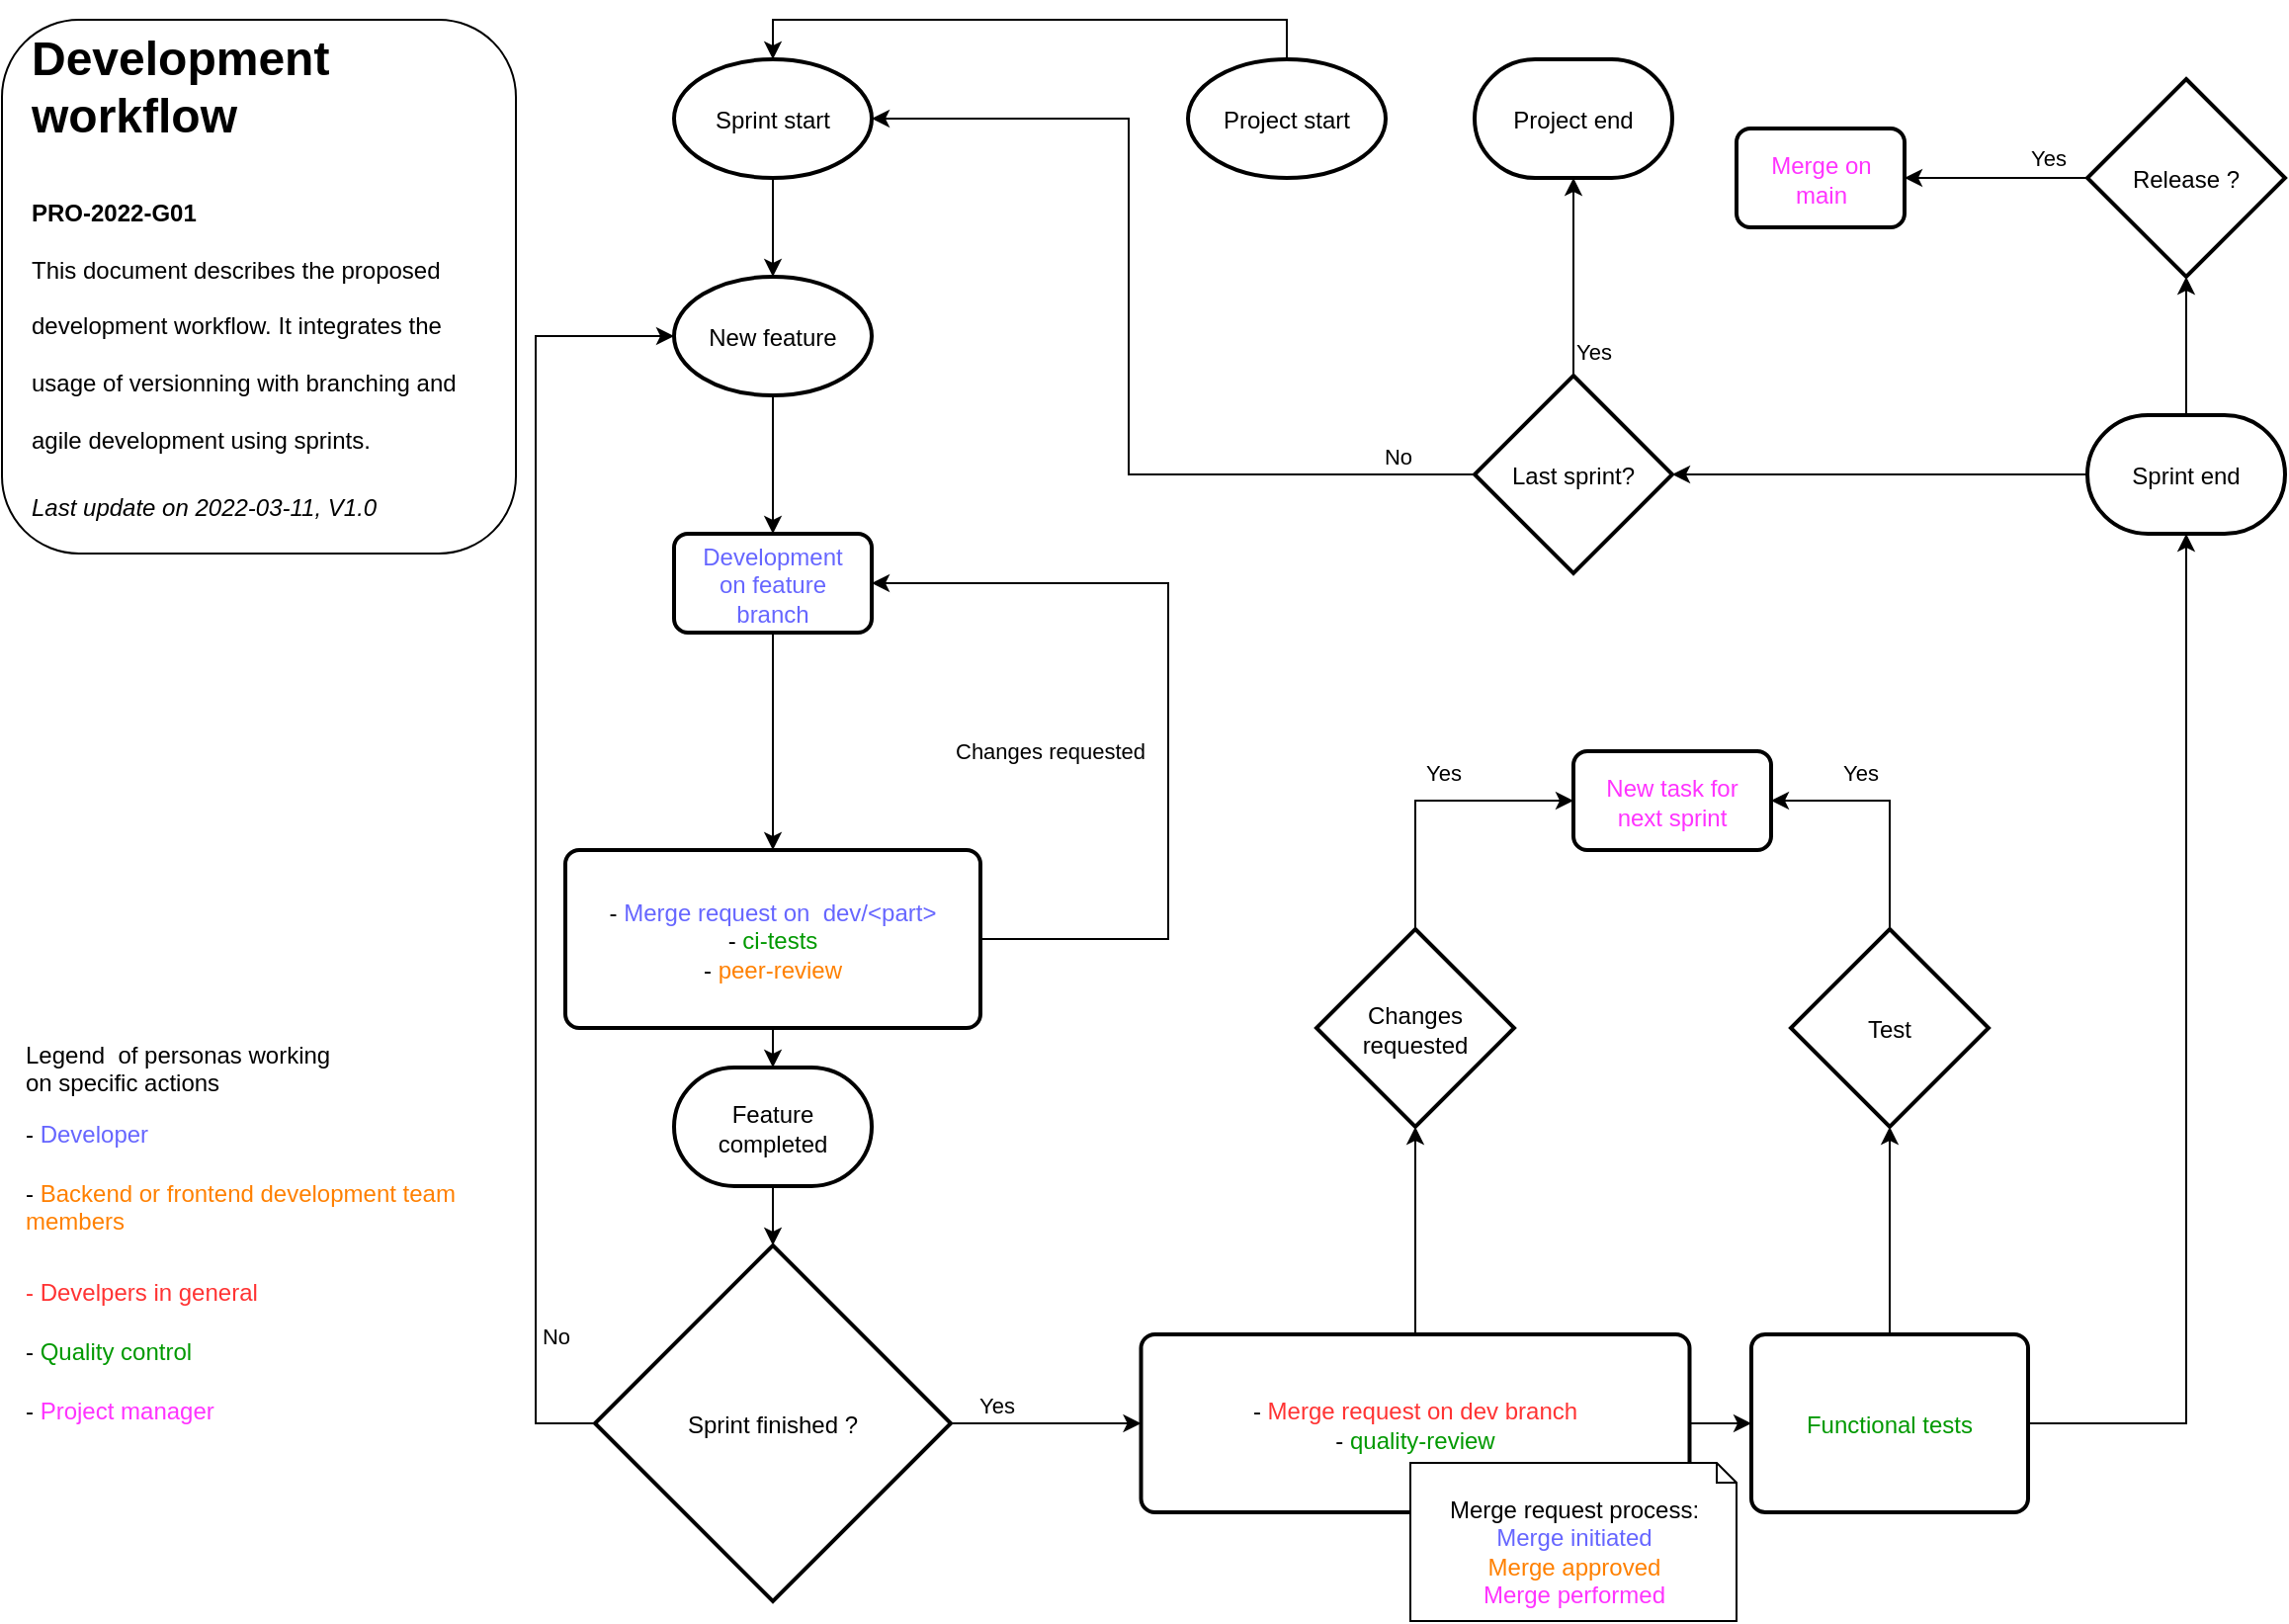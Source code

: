 <mxfile version="16.5.1" type="device"><diagram id="jKJKzCLyJbS25vbbd36n" name="Page-1"><mxGraphModel dx="1333" dy="816" grid="1" gridSize="10" guides="1" tooltips="1" connect="1" arrows="1" fold="1" page="1" pageScale="1" pageWidth="1169" pageHeight="827" math="0" shadow="0"><root><mxCell id="0"/><mxCell id="1" parent="0"/><mxCell id="4dyAXsL9m6srhnJTJZ7K-8" style="edgeStyle=orthogonalEdgeStyle;rounded=0;orthogonalLoop=1;jettySize=auto;html=1;exitX=1;exitY=0.5;exitDx=0;exitDy=0;entryX=1;entryY=0.5;entryDx=0;entryDy=0;spacingLeft=10;spacingBottom=-1;spacingRight=10;" edge="1" parent="1" source="4dyAXsL9m6srhnJTJZ7K-22" target="4dyAXsL9m6srhnJTJZ7K-16"><mxGeometry relative="1" as="geometry"><mxPoint x="490" y="480" as="sourcePoint"/><mxPoint x="450" y="280" as="targetPoint"/><Array as="points"><mxPoint x="600" y="475"/><mxPoint x="600" y="295"/></Array></mxGeometry></mxCell><mxCell id="4dyAXsL9m6srhnJTJZ7K-9" value="Changes requested" style="edgeLabel;html=1;align=center;verticalAlign=middle;resizable=0;points=[];spacingLeft=10;spacingBottom=-1;spacingRight=10;" vertex="1" connectable="0" parent="4dyAXsL9m6srhnJTJZ7K-8"><mxGeometry x="0.065" y="-1" relative="1" as="geometry"><mxPoint x="-61" y="36" as="offset"/></mxGeometry></mxCell><mxCell id="4dyAXsL9m6srhnJTJZ7K-13" style="edgeStyle=orthogonalEdgeStyle;rounded=0;orthogonalLoop=1;jettySize=auto;html=1;exitX=0;exitY=0.5;exitDx=0;exitDy=0;exitPerimeter=0;entryX=0;entryY=0.5;entryDx=0;entryDy=0;entryPerimeter=0;spacingLeft=10;spacingBottom=-1;spacingRight=10;" edge="1" parent="1" source="4dyAXsL9m6srhnJTJZ7K-12" target="4dyAXsL9m6srhnJTJZ7K-17"><mxGeometry relative="1" as="geometry"><mxPoint x="310" y="160" as="targetPoint"/><Array as="points"><mxPoint x="280" y="720"/><mxPoint x="280" y="170"/></Array></mxGeometry></mxCell><mxCell id="4dyAXsL9m6srhnJTJZ7K-24" value="No" style="edgeLabel;html=1;align=center;verticalAlign=middle;resizable=0;points=[];spacingLeft=10;spacingBottom=-1;spacingRight=10;" vertex="1" connectable="0" parent="4dyAXsL9m6srhnJTJZ7K-13"><mxGeometry x="0.094" relative="1" as="geometry"><mxPoint x="10" y="281" as="offset"/></mxGeometry></mxCell><mxCell id="4dyAXsL9m6srhnJTJZ7K-26" style="edgeStyle=orthogonalEdgeStyle;rounded=0;orthogonalLoop=1;jettySize=auto;html=1;exitX=1;exitY=0.5;exitDx=0;exitDy=0;exitPerimeter=0;entryX=0;entryY=0.5;entryDx=0;entryDy=0;spacingLeft=10;spacingBottom=-1;spacingRight=10;" edge="1" parent="1" source="4dyAXsL9m6srhnJTJZ7K-12" target="4dyAXsL9m6srhnJTJZ7K-25"><mxGeometry relative="1" as="geometry"/></mxCell><mxCell id="4dyAXsL9m6srhnJTJZ7K-27" value="Yes" style="edgeLabel;html=1;align=center;verticalAlign=middle;resizable=0;points=[];spacingLeft=10;spacingBottom=-1;spacingRight=10;" vertex="1" connectable="0" parent="4dyAXsL9m6srhnJTJZ7K-26"><mxGeometry x="-0.224" y="-1" relative="1" as="geometry"><mxPoint x="-15" y="-11" as="offset"/></mxGeometry></mxCell><mxCell id="4dyAXsL9m6srhnJTJZ7K-12" value="Sprint finished ?" style="strokeWidth=2;html=1;shape=mxgraph.flowchart.decision;whiteSpace=wrap;spacingLeft=10;spacingBottom=-1;spacingRight=10;" vertex="1" parent="1"><mxGeometry x="310" y="630" width="180" height="180" as="geometry"/></mxCell><mxCell id="4dyAXsL9m6srhnJTJZ7K-19" style="edgeStyle=orthogonalEdgeStyle;rounded=0;orthogonalLoop=1;jettySize=auto;html=1;exitX=0.5;exitY=1;exitDx=0;exitDy=0;exitPerimeter=0;entryX=0.5;entryY=0;entryDx=0;entryDy=0;entryPerimeter=0;spacingLeft=10;spacingBottom=-1;spacingRight=10;" edge="1" parent="1" source="4dyAXsL9m6srhnJTJZ7K-14" target="4dyAXsL9m6srhnJTJZ7K-17"><mxGeometry relative="1" as="geometry"/></mxCell><mxCell id="4dyAXsL9m6srhnJTJZ7K-14" value="Sprint start" style="strokeWidth=2;html=1;shape=mxgraph.flowchart.start_1;whiteSpace=wrap;spacingLeft=10;spacingBottom=-1;spacingRight=10;" vertex="1" parent="1"><mxGeometry x="350" y="30" width="100" height="60" as="geometry"/></mxCell><mxCell id="4dyAXsL9m6srhnJTJZ7K-51" style="edgeStyle=orthogonalEdgeStyle;rounded=0;orthogonalLoop=1;jettySize=auto;html=1;exitX=0.5;exitY=1;exitDx=0;exitDy=0;entryX=0.5;entryY=0;entryDx=0;entryDy=0;spacingLeft=10;spacingBottom=-1;spacingRight=10;" edge="1" parent="1" source="4dyAXsL9m6srhnJTJZ7K-16" target="4dyAXsL9m6srhnJTJZ7K-22"><mxGeometry relative="1" as="geometry"/></mxCell><mxCell id="4dyAXsL9m6srhnJTJZ7K-16" value="&lt;font color=&quot;#6666ff&quot;&gt;Development on feature branch&lt;/font&gt;" style="rounded=1;whiteSpace=wrap;html=1;absoluteArcSize=1;arcSize=14;strokeWidth=2;spacingLeft=10;spacingBottom=-1;spacingRight=10;" vertex="1" parent="1"><mxGeometry x="350" y="270" width="100" height="50" as="geometry"/></mxCell><mxCell id="4dyAXsL9m6srhnJTJZ7K-20" style="edgeStyle=orthogonalEdgeStyle;rounded=0;orthogonalLoop=1;jettySize=auto;html=1;exitX=0.5;exitY=1;exitDx=0;exitDy=0;exitPerimeter=0;entryX=0.5;entryY=0;entryDx=0;entryDy=0;spacingLeft=10;spacingBottom=-1;spacingRight=10;" edge="1" parent="1" source="4dyAXsL9m6srhnJTJZ7K-17" target="4dyAXsL9m6srhnJTJZ7K-16"><mxGeometry relative="1" as="geometry"><mxPoint x="400" y="250" as="targetPoint"/></mxGeometry></mxCell><mxCell id="4dyAXsL9m6srhnJTJZ7K-17" value="New feature" style="strokeWidth=2;html=1;shape=mxgraph.flowchart.start_1;whiteSpace=wrap;spacingLeft=10;spacingBottom=-1;spacingRight=10;" vertex="1" parent="1"><mxGeometry x="350" y="140" width="100" height="60" as="geometry"/></mxCell><mxCell id="4dyAXsL9m6srhnJTJZ7K-53" style="edgeStyle=orthogonalEdgeStyle;rounded=0;orthogonalLoop=1;jettySize=auto;html=1;exitX=0.5;exitY=1;exitDx=0;exitDy=0;entryX=0.5;entryY=0;entryDx=0;entryDy=0;entryPerimeter=0;spacingLeft=10;spacingBottom=-1;spacingRight=10;" edge="1" parent="1" source="4dyAXsL9m6srhnJTJZ7K-22" target="4dyAXsL9m6srhnJTJZ7K-52"><mxGeometry relative="1" as="geometry"/></mxCell><mxCell id="4dyAXsL9m6srhnJTJZ7K-22" value="- &lt;font color=&quot;#6666ff&quot;&gt;Merge request on&amp;nbsp; dev/&amp;lt;part&amp;gt;&lt;/font&gt;&lt;br&gt;- &lt;font color=&quot;#009900&quot;&gt;ci-tests&lt;/font&gt;&lt;br&gt;- &lt;font color=&quot;#ff8000&quot;&gt;peer-review&lt;/font&gt;" style="rounded=1;whiteSpace=wrap;html=1;absoluteArcSize=1;arcSize=14;strokeWidth=2;spacingLeft=10;spacingBottom=-1;spacingRight=10;" vertex="1" parent="1"><mxGeometry x="295" y="430" width="210" height="90" as="geometry"/></mxCell><mxCell id="4dyAXsL9m6srhnJTJZ7K-34" style="edgeStyle=orthogonalEdgeStyle;rounded=0;orthogonalLoop=1;jettySize=auto;html=1;exitX=0.5;exitY=0;exitDx=0;exitDy=0;entryX=0.5;entryY=1;entryDx=0;entryDy=0;entryPerimeter=0;spacingLeft=10;spacingBottom=-1;spacingRight=10;" edge="1" parent="1" source="4dyAXsL9m6srhnJTJZ7K-25" target="4dyAXsL9m6srhnJTJZ7K-33"><mxGeometry relative="1" as="geometry"/></mxCell><mxCell id="4dyAXsL9m6srhnJTJZ7K-35" style="edgeStyle=orthogonalEdgeStyle;rounded=0;orthogonalLoop=1;jettySize=auto;html=1;exitX=1;exitY=0.5;exitDx=0;exitDy=0;entryX=0;entryY=0.5;entryDx=0;entryDy=0;spacingLeft=10;spacingBottom=-1;spacingRight=10;" edge="1" parent="1" source="4dyAXsL9m6srhnJTJZ7K-25" target="4dyAXsL9m6srhnJTJZ7K-31"><mxGeometry relative="1" as="geometry"/></mxCell><mxCell id="4dyAXsL9m6srhnJTJZ7K-25" value="- &lt;font color=&quot;#ff3333&quot;&gt;Merge request on&amp;nbsp;dev branch&lt;/font&gt;&lt;br&gt;- &lt;font color=&quot;#009900&quot;&gt;quality-review&lt;/font&gt;" style="rounded=1;whiteSpace=wrap;html=1;absoluteArcSize=1;arcSize=14;strokeWidth=2;spacingLeft=10;spacingBottom=-1;spacingRight=10;" vertex="1" parent="1"><mxGeometry x="586.25" y="675" width="277.5" height="90" as="geometry"/></mxCell><mxCell id="4dyAXsL9m6srhnJTJZ7K-29" style="edgeStyle=orthogonalEdgeStyle;rounded=0;orthogonalLoop=1;jettySize=auto;html=1;exitX=0.5;exitY=0;exitDx=0;exitDy=0;exitPerimeter=0;entryX=0.5;entryY=0;entryDx=0;entryDy=0;entryPerimeter=0;spacingLeft=10;spacingBottom=-1;spacingRight=10;" edge="1" parent="1" source="4dyAXsL9m6srhnJTJZ7K-28" target="4dyAXsL9m6srhnJTJZ7K-14"><mxGeometry relative="1" as="geometry"/></mxCell><mxCell id="4dyAXsL9m6srhnJTJZ7K-28" value="Project start" style="strokeWidth=2;html=1;shape=mxgraph.flowchart.start_1;whiteSpace=wrap;spacingLeft=10;spacingBottom=-1;spacingRight=10;" vertex="1" parent="1"><mxGeometry x="610" y="30" width="100" height="60" as="geometry"/></mxCell><mxCell id="4dyAXsL9m6srhnJTJZ7K-30" value="Project end" style="strokeWidth=2;html=1;shape=mxgraph.flowchart.terminator;whiteSpace=wrap;spacingLeft=10;spacingBottom=-1;spacingRight=10;" vertex="1" parent="1"><mxGeometry x="755" y="30" width="100" height="60" as="geometry"/></mxCell><mxCell id="4dyAXsL9m6srhnJTJZ7K-36" style="edgeStyle=orthogonalEdgeStyle;rounded=0;orthogonalLoop=1;jettySize=auto;html=1;exitX=0.5;exitY=0;exitDx=0;exitDy=0;spacingLeft=10;spacingBottom=-1;spacingRight=10;" edge="1" parent="1" source="4dyAXsL9m6srhnJTJZ7K-31" target="4dyAXsL9m6srhnJTJZ7K-32"><mxGeometry relative="1" as="geometry"/></mxCell><mxCell id="4dyAXsL9m6srhnJTJZ7K-73" style="edgeStyle=orthogonalEdgeStyle;rounded=0;orthogonalLoop=1;jettySize=auto;html=1;exitX=1;exitY=0.5;exitDx=0;exitDy=0;fontColor=#FF33FF;entryX=0.5;entryY=1;entryDx=0;entryDy=0;entryPerimeter=0;" edge="1" parent="1" source="4dyAXsL9m6srhnJTJZ7K-31" target="4dyAXsL9m6srhnJTJZ7K-42"><mxGeometry relative="1" as="geometry"><mxPoint x="1120" y="400" as="targetPoint"/></mxGeometry></mxCell><mxCell id="4dyAXsL9m6srhnJTJZ7K-31" value="&lt;font color=&quot;#009900&quot;&gt;Functional tests&lt;/font&gt;" style="rounded=1;whiteSpace=wrap;html=1;absoluteArcSize=1;arcSize=14;strokeWidth=2;spacingLeft=10;spacingBottom=-1;spacingRight=10;" vertex="1" parent="1"><mxGeometry x="895" y="675" width="140" height="90" as="geometry"/></mxCell><mxCell id="4dyAXsL9m6srhnJTJZ7K-39" style="edgeStyle=orthogonalEdgeStyle;rounded=0;orthogonalLoop=1;jettySize=auto;html=1;exitX=0.5;exitY=0;exitDx=0;exitDy=0;exitPerimeter=0;entryX=1;entryY=0.5;entryDx=0;entryDy=0;spacingLeft=10;spacingBottom=-1;spacingRight=10;" edge="1" parent="1" source="4dyAXsL9m6srhnJTJZ7K-32" target="4dyAXsL9m6srhnJTJZ7K-37"><mxGeometry relative="1" as="geometry"/></mxCell><mxCell id="4dyAXsL9m6srhnJTJZ7K-32" value="Test" style="strokeWidth=2;html=1;shape=mxgraph.flowchart.decision;whiteSpace=wrap;spacingLeft=10;spacingBottom=-1;spacingRight=10;" vertex="1" parent="1"><mxGeometry x="915" y="470" width="100" height="100" as="geometry"/></mxCell><mxCell id="4dyAXsL9m6srhnJTJZ7K-38" style="edgeStyle=orthogonalEdgeStyle;rounded=0;orthogonalLoop=1;jettySize=auto;html=1;exitX=0.5;exitY=0;exitDx=0;exitDy=0;exitPerimeter=0;entryX=0;entryY=0.5;entryDx=0;entryDy=0;spacingLeft=10;spacingBottom=-1;spacingRight=10;" edge="1" parent="1" source="4dyAXsL9m6srhnJTJZ7K-33" target="4dyAXsL9m6srhnJTJZ7K-37"><mxGeometry relative="1" as="geometry"/></mxCell><mxCell id="4dyAXsL9m6srhnJTJZ7K-40" value="Yes" style="edgeLabel;html=1;align=center;verticalAlign=middle;resizable=0;points=[];spacingLeft=10;spacingBottom=-1;spacingRight=10;" vertex="1" connectable="0" parent="4dyAXsL9m6srhnJTJZ7K-38"><mxGeometry x="0.089" y="-1" relative="1" as="geometry"><mxPoint y="-16" as="offset"/></mxGeometry></mxCell><mxCell id="4dyAXsL9m6srhnJTJZ7K-33" value="Changes requested" style="strokeWidth=2;html=1;shape=mxgraph.flowchart.decision;whiteSpace=wrap;spacingLeft=10;spacingBottom=-1;spacingRight=10;" vertex="1" parent="1"><mxGeometry x="675" y="470" width="100" height="100" as="geometry"/></mxCell><mxCell id="4dyAXsL9m6srhnJTJZ7K-37" value="&lt;font color=&quot;#ff33ff&quot;&gt;New task for next sprint&lt;/font&gt;" style="rounded=1;whiteSpace=wrap;html=1;absoluteArcSize=1;arcSize=14;strokeWidth=2;spacingLeft=10;spacingBottom=-1;spacingRight=10;" vertex="1" parent="1"><mxGeometry x="805" y="380" width="100" height="50" as="geometry"/></mxCell><mxCell id="4dyAXsL9m6srhnJTJZ7K-41" value="Yes" style="edgeLabel;html=1;align=center;verticalAlign=middle;resizable=0;points=[];spacingLeft=10;spacingBottom=-1;spacingRight=10;" vertex="1" connectable="0" parent="1"><mxGeometry x="775" y="414" as="geometry"><mxPoint x="175" y="-24" as="offset"/></mxGeometry></mxCell><mxCell id="4dyAXsL9m6srhnJTJZ7K-47" style="edgeStyle=orthogonalEdgeStyle;rounded=0;orthogonalLoop=1;jettySize=auto;html=1;exitX=0;exitY=0.5;exitDx=0;exitDy=0;exitPerimeter=0;entryX=1;entryY=0.5;entryDx=0;entryDy=0;entryPerimeter=0;spacingLeft=10;spacingBottom=-1;spacingRight=10;" edge="1" parent="1" source="4dyAXsL9m6srhnJTJZ7K-42" target="4dyAXsL9m6srhnJTJZ7K-44"><mxGeometry relative="1" as="geometry"/></mxCell><mxCell id="4dyAXsL9m6srhnJTJZ7K-76" style="edgeStyle=orthogonalEdgeStyle;rounded=0;orthogonalLoop=1;jettySize=auto;html=1;exitX=0.5;exitY=0;exitDx=0;exitDy=0;exitPerimeter=0;entryX=0.5;entryY=1;entryDx=0;entryDy=0;entryPerimeter=0;fontColor=#FF33FF;" edge="1" parent="1" source="4dyAXsL9m6srhnJTJZ7K-42" target="4dyAXsL9m6srhnJTJZ7K-75"><mxGeometry relative="1" as="geometry"/></mxCell><mxCell id="4dyAXsL9m6srhnJTJZ7K-42" value="Sprint end" style="strokeWidth=2;html=1;shape=mxgraph.flowchart.terminator;whiteSpace=wrap;spacingLeft=10;spacingBottom=-1;spacingRight=10;" vertex="1" parent="1"><mxGeometry x="1065" y="210" width="100" height="60" as="geometry"/></mxCell><mxCell id="4dyAXsL9m6srhnJTJZ7K-45" style="edgeStyle=orthogonalEdgeStyle;rounded=0;orthogonalLoop=1;jettySize=auto;html=1;exitX=0.5;exitY=0;exitDx=0;exitDy=0;exitPerimeter=0;entryX=0.5;entryY=1;entryDx=0;entryDy=0;entryPerimeter=0;spacingLeft=10;spacingBottom=-1;spacingRight=10;" edge="1" parent="1" source="4dyAXsL9m6srhnJTJZ7K-44" target="4dyAXsL9m6srhnJTJZ7K-30"><mxGeometry relative="1" as="geometry"/></mxCell><mxCell id="4dyAXsL9m6srhnJTJZ7K-46" value="Yes" style="edgeLabel;html=1;align=center;verticalAlign=middle;resizable=0;points=[];spacingLeft=10;spacingBottom=-1;spacingRight=10;" vertex="1" connectable="0" parent="4dyAXsL9m6srhnJTJZ7K-45"><mxGeometry x="-0.752" relative="1" as="geometry"><mxPoint x="10" as="offset"/></mxGeometry></mxCell><mxCell id="4dyAXsL9m6srhnJTJZ7K-48" style="edgeStyle=orthogonalEdgeStyle;rounded=0;orthogonalLoop=1;jettySize=auto;html=1;exitX=0;exitY=0.5;exitDx=0;exitDy=0;exitPerimeter=0;entryX=1;entryY=0.5;entryDx=0;entryDy=0;entryPerimeter=0;spacingLeft=10;spacingBottom=-1;spacingRight=10;" edge="1" parent="1" source="4dyAXsL9m6srhnJTJZ7K-44" target="4dyAXsL9m6srhnJTJZ7K-14"><mxGeometry relative="1" as="geometry"><Array as="points"><mxPoint x="580" y="240"/><mxPoint x="580" y="60"/></Array></mxGeometry></mxCell><mxCell id="4dyAXsL9m6srhnJTJZ7K-49" value="No" style="edgeLabel;html=1;align=center;verticalAlign=middle;resizable=0;points=[];spacingLeft=10;spacingBottom=-1;spacingRight=10;" vertex="1" connectable="0" parent="4dyAXsL9m6srhnJTJZ7K-48"><mxGeometry x="-0.859" y="1" relative="1" as="geometry"><mxPoint x="-5" y="-11" as="offset"/></mxGeometry></mxCell><mxCell id="4dyAXsL9m6srhnJTJZ7K-44" value="Last sprint?" style="strokeWidth=2;html=1;shape=mxgraph.flowchart.decision;whiteSpace=wrap;spacingLeft=10;spacingBottom=-1;spacingRight=10;" vertex="1" parent="1"><mxGeometry x="755" y="190" width="100" height="100" as="geometry"/></mxCell><mxCell id="4dyAXsL9m6srhnJTJZ7K-54" style="edgeStyle=orthogonalEdgeStyle;rounded=0;orthogonalLoop=1;jettySize=auto;html=1;exitX=0.5;exitY=1;exitDx=0;exitDy=0;exitPerimeter=0;entryX=0.5;entryY=0;entryDx=0;entryDy=0;entryPerimeter=0;spacingLeft=10;spacingBottom=-1;spacingRight=10;" edge="1" parent="1" source="4dyAXsL9m6srhnJTJZ7K-52" target="4dyAXsL9m6srhnJTJZ7K-12"><mxGeometry relative="1" as="geometry"/></mxCell><mxCell id="4dyAXsL9m6srhnJTJZ7K-52" value="Feature completed" style="strokeWidth=2;html=1;shape=mxgraph.flowchart.terminator;whiteSpace=wrap;spacingLeft=10;spacingBottom=-1;spacingRight=10;" vertex="1" parent="1"><mxGeometry x="350" y="540" width="100" height="60" as="geometry"/></mxCell><mxCell id="4dyAXsL9m6srhnJTJZ7K-55" value="&lt;h1&gt;&lt;span&gt;Development workflow&lt;/span&gt;&lt;/h1&gt;&lt;h1&gt;&lt;span style=&quot;font-size: 12px&quot;&gt;PRO-2022-G01&lt;br&gt;&lt;span style=&quot;font-weight: normal&quot;&gt;This document describes the proposed development workflow. It integrates the usage of versionning with branching and agile development using sprints.&lt;/span&gt;&lt;/span&gt;&lt;/h1&gt;&lt;div&gt;&lt;span style=&quot;font-size: 12px ; font-weight: normal&quot;&gt;&lt;i&gt;Last update on 2022-03-11, V1.0&lt;/i&gt;&lt;/span&gt;&lt;/div&gt;" style="text;html=1;strokeColor=default;fillColor=none;spacing=5;spacingTop=-20;whiteSpace=wrap;overflow=hidden;rounded=1;spacingLeft=10;spacingBottom=-1;spacingRight=10;" vertex="1" parent="1"><mxGeometry x="10" y="10" width="260" height="270" as="geometry"/></mxCell><mxCell id="4dyAXsL9m6srhnJTJZ7K-56" value="Legend&amp;nbsp; of personas working on specific actions&lt;br&gt;" style="text;html=1;strokeColor=none;fillColor=none;align=left;verticalAlign=top;whiteSpace=wrap;rounded=0;" vertex="1" parent="1"><mxGeometry x="20" y="520" width="160" height="40" as="geometry"/></mxCell><mxCell id="4dyAXsL9m6srhnJTJZ7K-57" value="- &lt;font color=&quot;#6666ff&quot;&gt;Developer&lt;/font&gt;" style="text;html=1;strokeColor=none;fillColor=none;align=left;verticalAlign=top;whiteSpace=wrap;rounded=0;" vertex="1" parent="1"><mxGeometry x="20" y="560" width="150" height="30" as="geometry"/></mxCell><mxCell id="4dyAXsL9m6srhnJTJZ7K-58" value="- &lt;font color=&quot;#ff8000&quot;&gt;Backend or frontend development team&amp;nbsp; &amp;nbsp; &amp;nbsp; &amp;nbsp; members&lt;/font&gt;" style="text;html=1;strokeColor=none;fillColor=none;align=left;verticalAlign=top;whiteSpace=wrap;rounded=0;" vertex="1" parent="1"><mxGeometry x="20" y="590" width="250" height="50" as="geometry"/></mxCell><mxCell id="4dyAXsL9m6srhnJTJZ7K-60" value="- &lt;font color=&quot;#009900&quot;&gt;Quality control&lt;/font&gt;" style="text;html=1;strokeColor=none;fillColor=none;align=left;verticalAlign=top;whiteSpace=wrap;rounded=0;" vertex="1" parent="1"><mxGeometry x="20" y="670" width="150" height="30" as="geometry"/></mxCell><mxCell id="4dyAXsL9m6srhnJTJZ7K-67" value="Merge request process:&lt;br&gt;&lt;font color=&quot;#6666ff&quot;&gt;Merge initiated&lt;/font&gt;&lt;br&gt;&lt;font color=&quot;#ff8000&quot;&gt;Merge approved&lt;br&gt;&lt;/font&gt;&lt;font color=&quot;#ff33ff&quot;&gt;Merge performed&lt;/font&gt;" style="shape=note2;boundedLbl=1;whiteSpace=wrap;html=1;size=10;verticalAlign=top;align=center;rounded=1;strokeColor=default;" vertex="1" parent="1"><mxGeometry x="722.5" y="740" width="165" height="80" as="geometry"/></mxCell><mxCell id="4dyAXsL9m6srhnJTJZ7K-68" value="- &lt;font color=&quot;#ff33ff&quot;&gt;Project manager&lt;/font&gt;" style="text;html=1;strokeColor=none;fillColor=none;align=left;verticalAlign=top;whiteSpace=wrap;rounded=0;" vertex="1" parent="1"><mxGeometry x="20" y="700" width="150" height="30" as="geometry"/></mxCell><mxCell id="4dyAXsL9m6srhnJTJZ7K-69" value="- &lt;font&gt;Develpers in general&lt;/font&gt;" style="text;html=1;strokeColor=none;fillColor=none;align=left;verticalAlign=top;whiteSpace=wrap;rounded=0;fontColor=#FF3333;" vertex="1" parent="1"><mxGeometry x="20" y="640" width="150" height="30" as="geometry"/></mxCell><mxCell id="4dyAXsL9m6srhnJTJZ7K-77" style="edgeStyle=orthogonalEdgeStyle;rounded=0;orthogonalLoop=1;jettySize=auto;html=1;exitX=0;exitY=0.5;exitDx=0;exitDy=0;exitPerimeter=0;fontColor=#FF33FF;entryX=1;entryY=0.5;entryDx=0;entryDy=0;" edge="1" parent="1" source="4dyAXsL9m6srhnJTJZ7K-75" target="4dyAXsL9m6srhnJTJZ7K-79"><mxGeometry relative="1" as="geometry"><mxPoint x="960" y="90" as="targetPoint"/></mxGeometry></mxCell><mxCell id="4dyAXsL9m6srhnJTJZ7K-78" value="&lt;font color=&quot;#000000&quot;&gt;Yes&lt;/font&gt;" style="edgeLabel;html=1;align=center;verticalAlign=middle;resizable=0;points=[];fontColor=#FF33FF;" vertex="1" connectable="0" parent="4dyAXsL9m6srhnJTJZ7K-77"><mxGeometry x="-0.161" y="-2" relative="1" as="geometry"><mxPoint x="19" y="-8" as="offset"/></mxGeometry></mxCell><mxCell id="4dyAXsL9m6srhnJTJZ7K-75" value="Release ?" style="strokeWidth=2;html=1;shape=mxgraph.flowchart.decision;whiteSpace=wrap;spacingLeft=10;spacingBottom=-1;spacingRight=10;" vertex="1" parent="1"><mxGeometry x="1065" y="40" width="100" height="100" as="geometry"/></mxCell><mxCell id="4dyAXsL9m6srhnJTJZ7K-79" value="&lt;font color=&quot;#ff33ff&quot;&gt;Merge on main&lt;/font&gt;" style="rounded=1;whiteSpace=wrap;html=1;absoluteArcSize=1;arcSize=14;strokeWidth=2;spacingLeft=10;spacingBottom=-1;spacingRight=10;" vertex="1" parent="1"><mxGeometry x="887.5" y="65" width="85" height="50" as="geometry"/></mxCell></root></mxGraphModel></diagram></mxfile>
